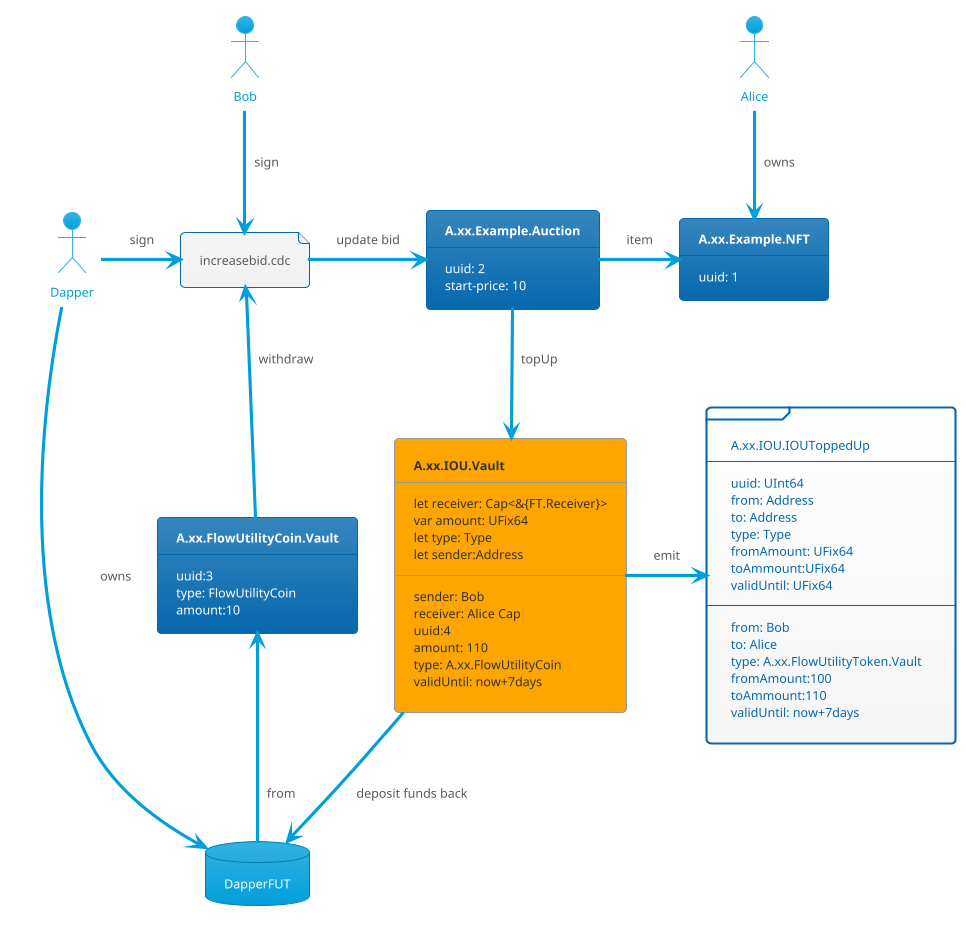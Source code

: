 @startuml
!theme bluegray

actor Bob
actor Alice
actor Dapper

Database DapperFUT 

file Bid [
    increasebid.cdc
]

frame iouupdated [
    A.xx.IOU.IOUToppedUp
    ---
    uuid: UInt64
    from: Address
    to: Address
    type: Type
    fromAmount: UFix64
    toAmmount:UFix64
    validUntil: UFix64
    ---
    from: Bob
    to: Alice
    type: A.xx.FlowUtilityToken.Vault
    fromAmount:100
    toAmmount:110 
    validUntil: now+7days
]


card Vault [
        <b>A.xx.FlowUtilityCoin.Vault
        ---
        uuid:3
        type: FlowUtilityCoin
        amount:10
    ]


card NFT [
    <b>A.xx.Example.NFT
    ---
    uuid: 1
]

card Auction [
    <b>A.xx.Example.Auction
    ---
    uuid: 2
    start-price: 10
]

agent IOU [
    <b>A.xx.IOU.Vault
    ---
    let receiver: Cap<&{FT.Receiver}>
    var amount: UFix64
    let type: Type
    let sender:Address
    ---
    sender: Bob
    receiver: Alice Cap
    uuid:4
    amount: 110
    type: A.xx.FlowUtilityCoin
    validUntil: now+7days
]

Bob --> Bid : sign
Dapper -right-> Bid: sign

Bid -right-> Auction: update bid
Auction --> IOU : topUp
Bid <-- Vault : withdraw
Vault <-- DapperFUT: from
Dapper --> DapperFUT : owns

IOU --> DapperFUT: deposit funds back
Auction -right-> NFT : item 

IOU -right-> iouupdated: emit
Alice --> NFT : owns

@enduml